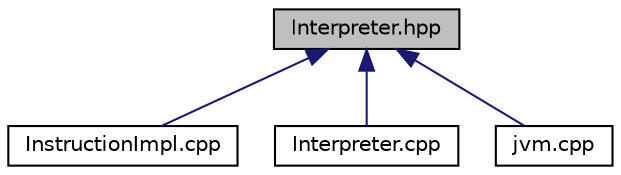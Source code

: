 digraph "Interpreter.hpp"
{
  edge [fontname="Helvetica",fontsize="10",labelfontname="Helvetica",labelfontsize="10"];
  node [fontname="Helvetica",fontsize="10",shape=record];
  Node1 [label="Interpreter.hpp",height=0.2,width=0.4,color="black", fillcolor="grey75", style="filled", fontcolor="black"];
  Node1 -> Node2 [dir="back",color="midnightblue",fontsize="10",style="solid",fontname="Helvetica"];
  Node2 [label="InstructionImpl.cpp",height=0.2,width=0.4,color="black", fillcolor="white", style="filled",URL="$_instruction_impl_8cpp.html",tooltip="Métodos referentes a execução de cada instrução ;. "];
  Node1 -> Node3 [dir="back",color="midnightblue",fontsize="10",style="solid",fontname="Helvetica"];
  Node3 [label="Interpreter.cpp",height=0.2,width=0.4,color="black", fillcolor="white", style="filled",URL="$_interpreter_8cpp.html",tooltip="Métodos que fazem a atuação do interpretador;. "];
  Node1 -> Node4 [dir="back",color="midnightblue",fontsize="10",style="solid",fontname="Helvetica"];
  Node4 [label="jvm.cpp",height=0.2,width=0.4,color="black", fillcolor="white", style="filled",URL="$jvm_8cpp.html",tooltip="Arquivo inicial em que é selecionado ou a exibição do leitor ou do interpretador dependendo da chamad..."];
}
